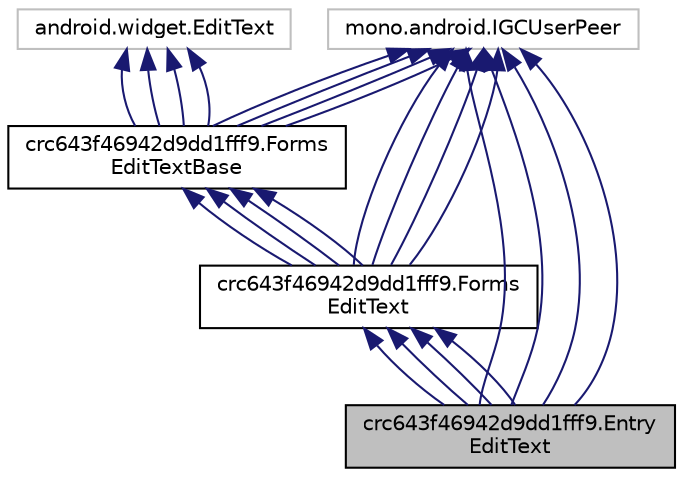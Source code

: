 digraph "crc643f46942d9dd1fff9.EntryEditText"
{
 // LATEX_PDF_SIZE
  edge [fontname="Helvetica",fontsize="10",labelfontname="Helvetica",labelfontsize="10"];
  node [fontname="Helvetica",fontsize="10",shape=record];
  Node1 [label="crc643f46942d9dd1fff9.Entry\lEditText",height=0.2,width=0.4,color="black", fillcolor="grey75", style="filled", fontcolor="black",tooltip=" "];
  Node2 -> Node1 [dir="back",color="midnightblue",fontsize="10",style="solid"];
  Node2 [label="crc643f46942d9dd1fff9.Forms\lEditText",height=0.2,width=0.4,color="black", fillcolor="white", style="filled",URL="$classcrc643f46942d9dd1fff9_1_1_forms_edit_text.html",tooltip=" "];
  Node3 -> Node2 [dir="back",color="midnightblue",fontsize="10",style="solid"];
  Node3 [label="crc643f46942d9dd1fff9.Forms\lEditTextBase",height=0.2,width=0.4,color="black", fillcolor="white", style="filled",URL="$classcrc643f46942d9dd1fff9_1_1_forms_edit_text_base.html",tooltip=" "];
  Node4 -> Node3 [dir="back",color="midnightblue",fontsize="10",style="solid"];
  Node4 [label="android.widget.EditText",height=0.2,width=0.4,color="grey75", fillcolor="white", style="filled",tooltip=" "];
  Node5 -> Node3 [dir="back",color="midnightblue",fontsize="10",style="solid"];
  Node5 [label="mono.android.IGCUserPeer",height=0.2,width=0.4,color="grey75", fillcolor="white", style="filled",tooltip=" "];
  Node4 -> Node3 [dir="back",color="midnightblue",fontsize="10",style="solid"];
  Node5 -> Node3 [dir="back",color="midnightblue",fontsize="10",style="solid"];
  Node4 -> Node3 [dir="back",color="midnightblue",fontsize="10",style="solid"];
  Node5 -> Node3 [dir="back",color="midnightblue",fontsize="10",style="solid"];
  Node4 -> Node3 [dir="back",color="midnightblue",fontsize="10",style="solid"];
  Node5 -> Node3 [dir="back",color="midnightblue",fontsize="10",style="solid"];
  Node5 -> Node2 [dir="back",color="midnightblue",fontsize="10",style="solid"];
  Node3 -> Node2 [dir="back",color="midnightblue",fontsize="10",style="solid"];
  Node5 -> Node2 [dir="back",color="midnightblue",fontsize="10",style="solid"];
  Node3 -> Node2 [dir="back",color="midnightblue",fontsize="10",style="solid"];
  Node5 -> Node2 [dir="back",color="midnightblue",fontsize="10",style="solid"];
  Node3 -> Node2 [dir="back",color="midnightblue",fontsize="10",style="solid"];
  Node5 -> Node2 [dir="back",color="midnightblue",fontsize="10",style="solid"];
  Node5 -> Node1 [dir="back",color="midnightblue",fontsize="10",style="solid"];
  Node2 -> Node1 [dir="back",color="midnightblue",fontsize="10",style="solid"];
  Node5 -> Node1 [dir="back",color="midnightblue",fontsize="10",style="solid"];
  Node2 -> Node1 [dir="back",color="midnightblue",fontsize="10",style="solid"];
  Node5 -> Node1 [dir="back",color="midnightblue",fontsize="10",style="solid"];
  Node2 -> Node1 [dir="back",color="midnightblue",fontsize="10",style="solid"];
  Node5 -> Node1 [dir="back",color="midnightblue",fontsize="10",style="solid"];
}
